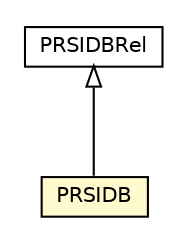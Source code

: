 #!/usr/local/bin/dot
#
# Class diagram 
# Generated by UMLGraph version R5_6-24-gf6e263 (http://www.umlgraph.org/)
#

digraph G {
	edge [fontname="Helvetica",fontsize=10,labelfontname="Helvetica",labelfontsize=10];
	node [fontname="Helvetica",fontsize=10,shape=plaintext];
	nodesep=0.25;
	ranksep=0.5;
	// nl.egem.stuf.sector.bg._0204.PRSIDBRel
	c145749 [label=<<table title="nl.egem.stuf.sector.bg._0204.PRSIDBRel" border="0" cellborder="1" cellspacing="0" cellpadding="2" port="p" href="./PRSIDBRel.html">
		<tr><td><table border="0" cellspacing="0" cellpadding="1">
<tr><td align="center" balign="center"> PRSIDBRel </td></tr>
		</table></td></tr>
		</table>>, URL="./PRSIDBRel.html", fontname="Helvetica", fontcolor="black", fontsize=10.0];
	// nl.egem.stuf.sector.bg._0204.PRSAntwoord.PRSIDB
	c145953 [label=<<table title="nl.egem.stuf.sector.bg._0204.PRSAntwoord.PRSIDB" border="0" cellborder="1" cellspacing="0" cellpadding="2" port="p" bgcolor="lemonChiffon" href="./PRSAntwoord.PRSIDB.html">
		<tr><td><table border="0" cellspacing="0" cellpadding="1">
<tr><td align="center" balign="center"> PRSIDB </td></tr>
		</table></td></tr>
		</table>>, URL="./PRSAntwoord.PRSIDB.html", fontname="Helvetica", fontcolor="black", fontsize=10.0];
	//nl.egem.stuf.sector.bg._0204.PRSAntwoord.PRSIDB extends nl.egem.stuf.sector.bg._0204.PRSIDBRel
	c145749:p -> c145953:p [dir=back,arrowtail=empty];
}

